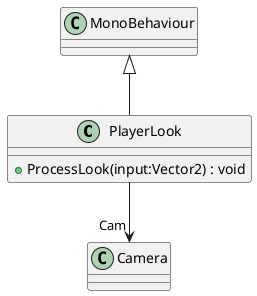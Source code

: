 @startuml
class PlayerLook {
    + ProcessLook(input:Vector2) : void
}
MonoBehaviour <|-- PlayerLook
PlayerLook --> "Cam" Camera
@enduml
